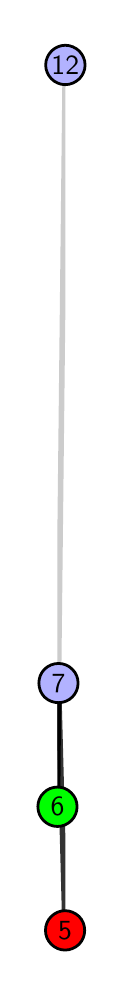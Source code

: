\begingroup%
\makeatletter%
\begin{pgfpicture}%
\pgfpathrectangle{\pgfpointorigin}{\pgfqpoint{0.377in}{4.7in}}%
\pgfusepath{use as bounding box, clip}%
\begin{pgfscope}%
\pgfsetbuttcap%
\pgfsetmiterjoin%
\definecolor{currentfill}{rgb}{1.0,1.0,1.0}%
\pgfsetfillcolor{currentfill}%
\pgfsetlinewidth{0.0pt}%
\definecolor{currentstroke}{rgb}{1.0,1.0,1.0}%
\pgfsetstrokecolor{currentstroke}%
\pgfsetdash{}{0pt}%
\pgfpathmoveto{\pgfqpoint{0.0in}{0.0in}}%
\pgfpathlineto{\pgfqpoint{0.377in}{0.0in}}%
\pgfpathlineto{\pgfqpoint{0.377in}{4.7in}}%
\pgfpathlineto{\pgfqpoint{0.0in}{4.7in}}%
\pgfpathlineto{\pgfqpoint{0.0in}{0.0in}}%
\pgfpathclose%
\pgfusepath{fill}%
\end{pgfscope}%
\begin{pgfscope}%
\pgfsetbuttcap%
\pgfsetmiterjoin%
\definecolor{currentfill}{rgb}{1.0,1.0,1.0}%
\pgfsetfillcolor{currentfill}%
\pgfsetlinewidth{0.0pt}%
\definecolor{currentstroke}{rgb}{0.0,0.0,0.0}%
\pgfsetstrokecolor{currentstroke}%
\pgfsetstrokeopacity{0.0}%
\pgfsetdash{}{0pt}%
\pgfpathmoveto{\pgfqpoint{0.148in}{0.1in}}%
\pgfpathlineto{\pgfqpoint{0.189in}{0.1in}}%
\pgfpathlineto{\pgfqpoint{0.189in}{4.6in}}%
\pgfpathlineto{\pgfqpoint{0.148in}{4.6in}}%
\pgfpathlineto{\pgfqpoint{0.148in}{0.1in}}%
\pgfpathclose%
\pgfusepath{fill}%
\end{pgfscope}%
\begin{pgfscope}%
\pgfpathrectangle{\pgfqpoint{0.148in}{0.1in}}{\pgfqpoint{0.041in}{4.5in}}%
\pgfusepath{clip}%
\pgfsetrectcap%
\pgfsetroundjoin%
\pgfsetlinewidth{2.007pt}%
\definecolor{currentstroke}{rgb}{0.2,0.2,0.2}%
\pgfsetstrokecolor{currentstroke}%
\pgfsetdash{}{0pt}%
\pgfpathmoveto{\pgfqpoint{0.187in}{0.187in}}%
\pgfpathlineto{\pgfqpoint{0.154in}{1.423in}}%
\pgfusepath{stroke}%
\end{pgfscope}%
\begin{pgfscope}%
\pgfpathrectangle{\pgfqpoint{0.148in}{0.1in}}{\pgfqpoint{0.041in}{4.5in}}%
\pgfusepath{clip}%
\pgfsetrectcap%
\pgfsetroundjoin%
\pgfsetlinewidth{2.007pt}%
\definecolor{currentstroke}{rgb}{0.0,0.0,0.0}%
\pgfsetstrokecolor{currentstroke}%
\pgfsetdash{}{0pt}%
\pgfpathmoveto{\pgfqpoint{0.149in}{0.805in}}%
\pgfpathlineto{\pgfqpoint{0.154in}{1.423in}}%
\pgfusepath{stroke}%
\end{pgfscope}%
\begin{pgfscope}%
\pgfpathrectangle{\pgfqpoint{0.148in}{0.1in}}{\pgfqpoint{0.041in}{4.5in}}%
\pgfusepath{clip}%
\pgfsetrectcap%
\pgfsetroundjoin%
\pgfsetlinewidth{2.007pt}%
\definecolor{currentstroke}{rgb}{0.8,0.8,0.8}%
\pgfsetstrokecolor{currentstroke}%
\pgfsetdash{}{0pt}%
\pgfpathmoveto{\pgfqpoint{0.154in}{1.423in}}%
\pgfpathlineto{\pgfqpoint{0.188in}{4.513in}}%
\pgfusepath{stroke}%
\end{pgfscope}%
\begin{pgfscope}%
\pgfsetbuttcap%
\pgfsetroundjoin%
\definecolor{currentfill}{rgb}{0.7,0.7,1.0}%
\pgfsetfillcolor{currentfill}%
\pgfsetlinewidth{1.004pt}%
\definecolor{currentstroke}{rgb}{0.0,0.0,0.0}%
\pgfsetstrokecolor{currentstroke}%
\pgfsetdash{}{0pt}%
\pgfpathmoveto{\pgfqpoint{0.154in}{1.325in}}%
\pgfpathcurveto{\pgfqpoint{0.18in}{1.325in}}{\pgfqpoint{0.205in}{1.335in}}{\pgfqpoint{0.223in}{1.353in}}%
\pgfpathcurveto{\pgfqpoint{0.242in}{1.372in}}{\pgfqpoint{0.252in}{1.397in}}{\pgfqpoint{0.252in}{1.423in}}%
\pgfpathcurveto{\pgfqpoint{0.252in}{1.449in}}{\pgfqpoint{0.242in}{1.474in}}{\pgfqpoint{0.223in}{1.492in}}%
\pgfpathcurveto{\pgfqpoint{0.205in}{1.511in}}{\pgfqpoint{0.18in}{1.521in}}{\pgfqpoint{0.154in}{1.521in}}%
\pgfpathcurveto{\pgfqpoint{0.128in}{1.521in}}{\pgfqpoint{0.103in}{1.511in}}{\pgfqpoint{0.084in}{1.492in}}%
\pgfpathcurveto{\pgfqpoint{0.066in}{1.474in}}{\pgfqpoint{0.056in}{1.449in}}{\pgfqpoint{0.056in}{1.423in}}%
\pgfpathcurveto{\pgfqpoint{0.056in}{1.397in}}{\pgfqpoint{0.066in}{1.372in}}{\pgfqpoint{0.084in}{1.353in}}%
\pgfpathcurveto{\pgfqpoint{0.103in}{1.335in}}{\pgfqpoint{0.128in}{1.325in}}{\pgfqpoint{0.154in}{1.325in}}%
\pgfpathlineto{\pgfqpoint{0.154in}{1.325in}}%
\pgfpathclose%
\pgfusepath{stroke,fill}%
\end{pgfscope}%
\begin{pgfscope}%
\pgfsetbuttcap%
\pgfsetroundjoin%
\definecolor{currentfill}{rgb}{0.7,0.7,1.0}%
\pgfsetfillcolor{currentfill}%
\pgfsetlinewidth{1.004pt}%
\definecolor{currentstroke}{rgb}{0.0,0.0,0.0}%
\pgfsetstrokecolor{currentstroke}%
\pgfsetdash{}{0pt}%
\pgfpathmoveto{\pgfqpoint{0.188in}{4.415in}}%
\pgfpathcurveto{\pgfqpoint{0.214in}{4.415in}}{\pgfqpoint{0.239in}{4.426in}}{\pgfqpoint{0.258in}{4.444in}}%
\pgfpathcurveto{\pgfqpoint{0.276in}{4.462in}}{\pgfqpoint{0.287in}{4.487in}}{\pgfqpoint{0.287in}{4.513in}}%
\pgfpathcurveto{\pgfqpoint{0.287in}{4.54in}}{\pgfqpoint{0.276in}{4.564in}}{\pgfqpoint{0.258in}{4.583in}}%
\pgfpathcurveto{\pgfqpoint{0.239in}{4.601in}}{\pgfqpoint{0.214in}{4.612in}}{\pgfqpoint{0.188in}{4.612in}}%
\pgfpathcurveto{\pgfqpoint{0.162in}{4.612in}}{\pgfqpoint{0.137in}{4.601in}}{\pgfqpoint{0.119in}{4.583in}}%
\pgfpathcurveto{\pgfqpoint{0.101in}{4.564in}}{\pgfqpoint{0.09in}{4.54in}}{\pgfqpoint{0.09in}{4.513in}}%
\pgfpathcurveto{\pgfqpoint{0.09in}{4.487in}}{\pgfqpoint{0.101in}{4.462in}}{\pgfqpoint{0.119in}{4.444in}}%
\pgfpathcurveto{\pgfqpoint{0.137in}{4.426in}}{\pgfqpoint{0.162in}{4.415in}}{\pgfqpoint{0.188in}{4.415in}}%
\pgfpathlineto{\pgfqpoint{0.188in}{4.415in}}%
\pgfpathclose%
\pgfusepath{stroke,fill}%
\end{pgfscope}%
\begin{pgfscope}%
\pgfsetbuttcap%
\pgfsetroundjoin%
\definecolor{currentfill}{rgb}{0.0,1.0,0.0}%
\pgfsetfillcolor{currentfill}%
\pgfsetlinewidth{1.004pt}%
\definecolor{currentstroke}{rgb}{0.0,0.0,0.0}%
\pgfsetstrokecolor{currentstroke}%
\pgfsetdash{}{0pt}%
\pgfpathmoveto{\pgfqpoint{0.149in}{0.706in}}%
\pgfpathcurveto{\pgfqpoint{0.175in}{0.706in}}{\pgfqpoint{0.2in}{0.717in}}{\pgfqpoint{0.218in}{0.735in}}%
\pgfpathcurveto{\pgfqpoint{0.237in}{0.754in}}{\pgfqpoint{0.247in}{0.779in}}{\pgfqpoint{0.247in}{0.805in}}%
\pgfpathcurveto{\pgfqpoint{0.247in}{0.831in}}{\pgfqpoint{0.237in}{0.856in}}{\pgfqpoint{0.218in}{0.874in}}%
\pgfpathcurveto{\pgfqpoint{0.2in}{0.893in}}{\pgfqpoint{0.175in}{0.903in}}{\pgfqpoint{0.149in}{0.903in}}%
\pgfpathcurveto{\pgfqpoint{0.123in}{0.903in}}{\pgfqpoint{0.098in}{0.893in}}{\pgfqpoint{0.08in}{0.874in}}%
\pgfpathcurveto{\pgfqpoint{0.061in}{0.856in}}{\pgfqpoint{0.051in}{0.831in}}{\pgfqpoint{0.051in}{0.805in}}%
\pgfpathcurveto{\pgfqpoint{0.051in}{0.779in}}{\pgfqpoint{0.061in}{0.754in}}{\pgfqpoint{0.08in}{0.735in}}%
\pgfpathcurveto{\pgfqpoint{0.098in}{0.717in}}{\pgfqpoint{0.123in}{0.706in}}{\pgfqpoint{0.149in}{0.706in}}%
\pgfpathlineto{\pgfqpoint{0.149in}{0.706in}}%
\pgfpathclose%
\pgfusepath{stroke,fill}%
\end{pgfscope}%
\begin{pgfscope}%
\pgfsetbuttcap%
\pgfsetroundjoin%
\definecolor{currentfill}{rgb}{1.0,0.0,0.0}%
\pgfsetfillcolor{currentfill}%
\pgfsetlinewidth{1.004pt}%
\definecolor{currentstroke}{rgb}{0.0,0.0,0.0}%
\pgfsetstrokecolor{currentstroke}%
\pgfsetdash{}{0pt}%
\pgfpathmoveto{\pgfqpoint{0.187in}{0.088in}}%
\pgfpathcurveto{\pgfqpoint{0.213in}{0.088in}}{\pgfqpoint{0.238in}{0.099in}}{\pgfqpoint{0.257in}{0.117in}}%
\pgfpathcurveto{\pgfqpoint{0.275in}{0.136in}}{\pgfqpoint{0.285in}{0.16in}}{\pgfqpoint{0.285in}{0.187in}}%
\pgfpathcurveto{\pgfqpoint{0.285in}{0.213in}}{\pgfqpoint{0.275in}{0.238in}}{\pgfqpoint{0.257in}{0.256in}}%
\pgfpathcurveto{\pgfqpoint{0.238in}{0.274in}}{\pgfqpoint{0.213in}{0.285in}}{\pgfqpoint{0.187in}{0.285in}}%
\pgfpathcurveto{\pgfqpoint{0.161in}{0.285in}}{\pgfqpoint{0.136in}{0.274in}}{\pgfqpoint{0.118in}{0.256in}}%
\pgfpathcurveto{\pgfqpoint{0.099in}{0.238in}}{\pgfqpoint{0.089in}{0.213in}}{\pgfqpoint{0.089in}{0.187in}}%
\pgfpathcurveto{\pgfqpoint{0.089in}{0.16in}}{\pgfqpoint{0.099in}{0.136in}}{\pgfqpoint{0.118in}{0.117in}}%
\pgfpathcurveto{\pgfqpoint{0.136in}{0.099in}}{\pgfqpoint{0.161in}{0.088in}}{\pgfqpoint{0.187in}{0.088in}}%
\pgfpathlineto{\pgfqpoint{0.187in}{0.088in}}%
\pgfpathclose%
\pgfusepath{stroke,fill}%
\end{pgfscope}%
\begin{pgfscope}%
\definecolor{textcolor}{rgb}{0.0,0.0,0.0}%
\pgfsetstrokecolor{textcolor}%
\pgfsetfillcolor{textcolor}%
\pgftext[x=0.187in,y=0.187in,,]{\color{textcolor}\sffamily\fontsize{10.0}{12.0}\selectfont 5}%
\end{pgfscope}%
\begin{pgfscope}%
\definecolor{textcolor}{rgb}{0.0,0.0,0.0}%
\pgfsetstrokecolor{textcolor}%
\pgfsetfillcolor{textcolor}%
\pgftext[x=0.149in,y=0.805in,,]{\color{textcolor}\sffamily\fontsize{10.0}{12.0}\selectfont 6}%
\end{pgfscope}%
\begin{pgfscope}%
\definecolor{textcolor}{rgb}{0.0,0.0,0.0}%
\pgfsetstrokecolor{textcolor}%
\pgfsetfillcolor{textcolor}%
\pgftext[x=0.154in,y=1.423in,,]{\color{textcolor}\sffamily\fontsize{10.0}{12.0}\selectfont 7}%
\end{pgfscope}%
\begin{pgfscope}%
\definecolor{textcolor}{rgb}{0.0,0.0,0.0}%
\pgfsetstrokecolor{textcolor}%
\pgfsetfillcolor{textcolor}%
\pgftext[x=0.188in,y=4.513in,,]{\color{textcolor}\sffamily\fontsize{10.0}{12.0}\selectfont 12}%
\end{pgfscope}%
\end{pgfpicture}%
\makeatother%
\endgroup%
